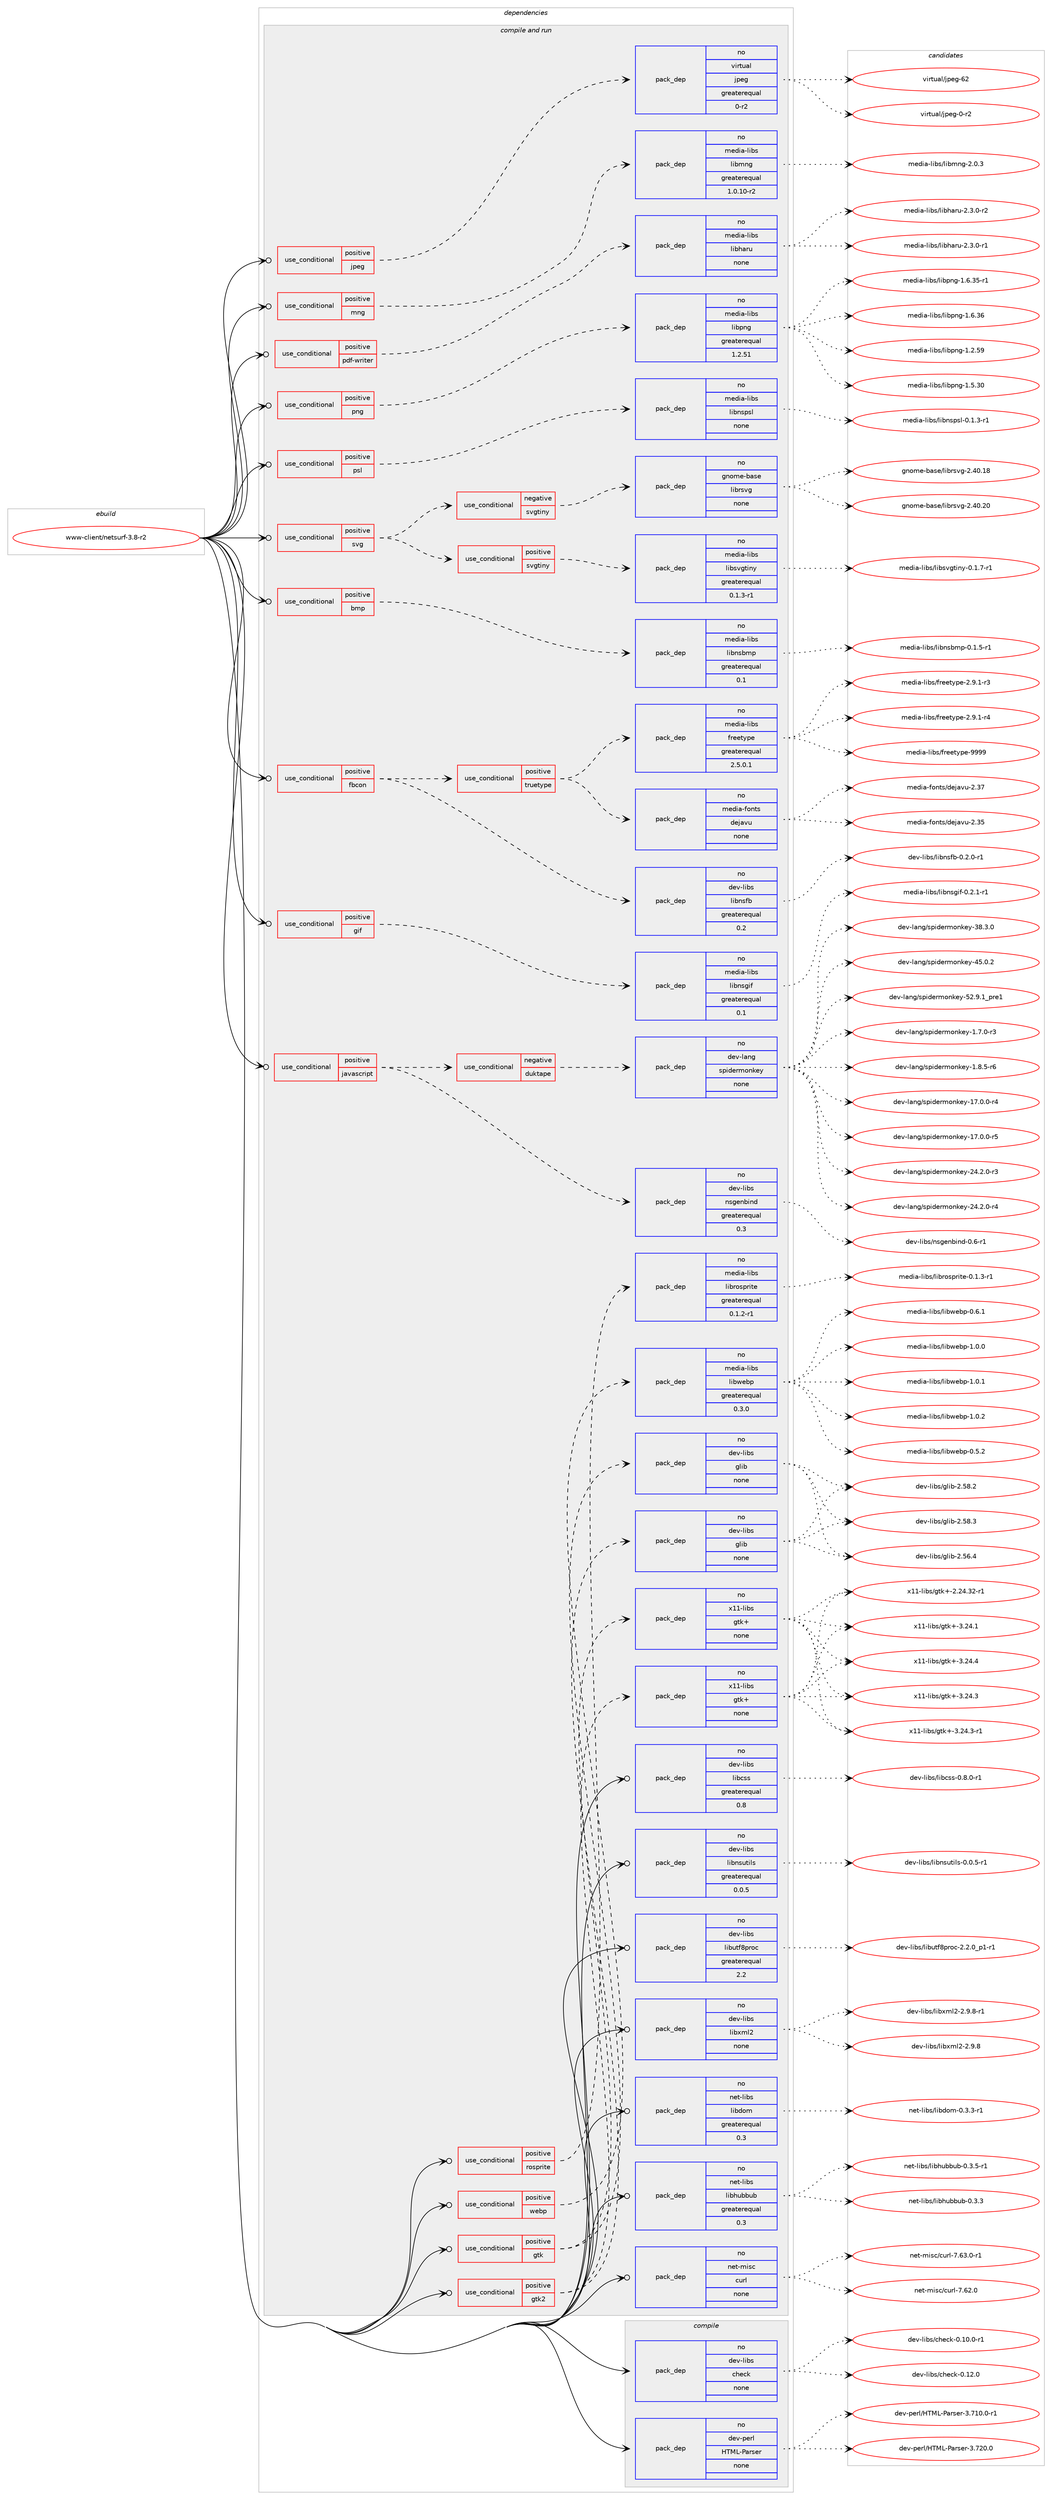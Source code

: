 digraph prolog {

# *************
# Graph options
# *************

newrank=true;
concentrate=true;
compound=true;
graph [rankdir=LR,fontname=Helvetica,fontsize=10,ranksep=1.5];#, ranksep=2.5, nodesep=0.2];
edge  [arrowhead=vee];
node  [fontname=Helvetica,fontsize=10];

# **********
# The ebuild
# **********

subgraph cluster_leftcol {
color=gray;
rank=same;
label=<<i>ebuild</i>>;
id [label="www-client/netsurf-3.8-r2", color=red, width=4, href="../www-client/netsurf-3.8-r2.svg"];
}

# ****************
# The dependencies
# ****************

subgraph cluster_midcol {
color=gray;
label=<<i>dependencies</i>>;
subgraph cluster_compile {
fillcolor="#eeeeee";
style=filled;
label=<<i>compile</i>>;
subgraph pack6233 {
dependency7707 [label=<<TABLE BORDER="0" CELLBORDER="1" CELLSPACING="0" CELLPADDING="4" WIDTH="220"><TR><TD ROWSPAN="6" CELLPADDING="30">pack_dep</TD></TR><TR><TD WIDTH="110">no</TD></TR><TR><TD>dev-libs</TD></TR><TR><TD>check</TD></TR><TR><TD>none</TD></TR><TR><TD></TD></TR></TABLE>>, shape=none, color=blue];
}
id:e -> dependency7707:w [weight=20,style="solid",arrowhead="vee"];
subgraph pack6234 {
dependency7708 [label=<<TABLE BORDER="0" CELLBORDER="1" CELLSPACING="0" CELLPADDING="4" WIDTH="220"><TR><TD ROWSPAN="6" CELLPADDING="30">pack_dep</TD></TR><TR><TD WIDTH="110">no</TD></TR><TR><TD>dev-perl</TD></TR><TR><TD>HTML-Parser</TD></TR><TR><TD>none</TD></TR><TR><TD></TD></TR></TABLE>>, shape=none, color=blue];
}
id:e -> dependency7708:w [weight=20,style="solid",arrowhead="vee"];
}
subgraph cluster_compileandrun {
fillcolor="#eeeeee";
style=filled;
label=<<i>compile and run</i>>;
subgraph cond1286 {
dependency7709 [label=<<TABLE BORDER="0" CELLBORDER="1" CELLSPACING="0" CELLPADDING="4"><TR><TD ROWSPAN="3" CELLPADDING="10">use_conditional</TD></TR><TR><TD>positive</TD></TR><TR><TD>bmp</TD></TR></TABLE>>, shape=none, color=red];
subgraph pack6235 {
dependency7710 [label=<<TABLE BORDER="0" CELLBORDER="1" CELLSPACING="0" CELLPADDING="4" WIDTH="220"><TR><TD ROWSPAN="6" CELLPADDING="30">pack_dep</TD></TR><TR><TD WIDTH="110">no</TD></TR><TR><TD>media-libs</TD></TR><TR><TD>libnsbmp</TD></TR><TR><TD>greaterequal</TD></TR><TR><TD>0.1</TD></TR></TABLE>>, shape=none, color=blue];
}
dependency7709:e -> dependency7710:w [weight=20,style="dashed",arrowhead="vee"];
}
id:e -> dependency7709:w [weight=20,style="solid",arrowhead="odotvee"];
subgraph cond1287 {
dependency7711 [label=<<TABLE BORDER="0" CELLBORDER="1" CELLSPACING="0" CELLPADDING="4"><TR><TD ROWSPAN="3" CELLPADDING="10">use_conditional</TD></TR><TR><TD>positive</TD></TR><TR><TD>fbcon</TD></TR></TABLE>>, shape=none, color=red];
subgraph pack6236 {
dependency7712 [label=<<TABLE BORDER="0" CELLBORDER="1" CELLSPACING="0" CELLPADDING="4" WIDTH="220"><TR><TD ROWSPAN="6" CELLPADDING="30">pack_dep</TD></TR><TR><TD WIDTH="110">no</TD></TR><TR><TD>dev-libs</TD></TR><TR><TD>libnsfb</TD></TR><TR><TD>greaterequal</TD></TR><TR><TD>0.2</TD></TR></TABLE>>, shape=none, color=blue];
}
dependency7711:e -> dependency7712:w [weight=20,style="dashed",arrowhead="vee"];
subgraph cond1288 {
dependency7713 [label=<<TABLE BORDER="0" CELLBORDER="1" CELLSPACING="0" CELLPADDING="4"><TR><TD ROWSPAN="3" CELLPADDING="10">use_conditional</TD></TR><TR><TD>positive</TD></TR><TR><TD>truetype</TD></TR></TABLE>>, shape=none, color=red];
subgraph pack6237 {
dependency7714 [label=<<TABLE BORDER="0" CELLBORDER="1" CELLSPACING="0" CELLPADDING="4" WIDTH="220"><TR><TD ROWSPAN="6" CELLPADDING="30">pack_dep</TD></TR><TR><TD WIDTH="110">no</TD></TR><TR><TD>media-fonts</TD></TR><TR><TD>dejavu</TD></TR><TR><TD>none</TD></TR><TR><TD></TD></TR></TABLE>>, shape=none, color=blue];
}
dependency7713:e -> dependency7714:w [weight=20,style="dashed",arrowhead="vee"];
subgraph pack6238 {
dependency7715 [label=<<TABLE BORDER="0" CELLBORDER="1" CELLSPACING="0" CELLPADDING="4" WIDTH="220"><TR><TD ROWSPAN="6" CELLPADDING="30">pack_dep</TD></TR><TR><TD WIDTH="110">no</TD></TR><TR><TD>media-libs</TD></TR><TR><TD>freetype</TD></TR><TR><TD>greaterequal</TD></TR><TR><TD>2.5.0.1</TD></TR></TABLE>>, shape=none, color=blue];
}
dependency7713:e -> dependency7715:w [weight=20,style="dashed",arrowhead="vee"];
}
dependency7711:e -> dependency7713:w [weight=20,style="dashed",arrowhead="vee"];
}
id:e -> dependency7711:w [weight=20,style="solid",arrowhead="odotvee"];
subgraph cond1289 {
dependency7716 [label=<<TABLE BORDER="0" CELLBORDER="1" CELLSPACING="0" CELLPADDING="4"><TR><TD ROWSPAN="3" CELLPADDING="10">use_conditional</TD></TR><TR><TD>positive</TD></TR><TR><TD>gif</TD></TR></TABLE>>, shape=none, color=red];
subgraph pack6239 {
dependency7717 [label=<<TABLE BORDER="0" CELLBORDER="1" CELLSPACING="0" CELLPADDING="4" WIDTH="220"><TR><TD ROWSPAN="6" CELLPADDING="30">pack_dep</TD></TR><TR><TD WIDTH="110">no</TD></TR><TR><TD>media-libs</TD></TR><TR><TD>libnsgif</TD></TR><TR><TD>greaterequal</TD></TR><TR><TD>0.1</TD></TR></TABLE>>, shape=none, color=blue];
}
dependency7716:e -> dependency7717:w [weight=20,style="dashed",arrowhead="vee"];
}
id:e -> dependency7716:w [weight=20,style="solid",arrowhead="odotvee"];
subgraph cond1290 {
dependency7718 [label=<<TABLE BORDER="0" CELLBORDER="1" CELLSPACING="0" CELLPADDING="4"><TR><TD ROWSPAN="3" CELLPADDING="10">use_conditional</TD></TR><TR><TD>positive</TD></TR><TR><TD>gtk</TD></TR></TABLE>>, shape=none, color=red];
subgraph pack6240 {
dependency7719 [label=<<TABLE BORDER="0" CELLBORDER="1" CELLSPACING="0" CELLPADDING="4" WIDTH="220"><TR><TD ROWSPAN="6" CELLPADDING="30">pack_dep</TD></TR><TR><TD WIDTH="110">no</TD></TR><TR><TD>dev-libs</TD></TR><TR><TD>glib</TD></TR><TR><TD>none</TD></TR><TR><TD></TD></TR></TABLE>>, shape=none, color=blue];
}
dependency7718:e -> dependency7719:w [weight=20,style="dashed",arrowhead="vee"];
subgraph pack6241 {
dependency7720 [label=<<TABLE BORDER="0" CELLBORDER="1" CELLSPACING="0" CELLPADDING="4" WIDTH="220"><TR><TD ROWSPAN="6" CELLPADDING="30">pack_dep</TD></TR><TR><TD WIDTH="110">no</TD></TR><TR><TD>x11-libs</TD></TR><TR><TD>gtk+</TD></TR><TR><TD>none</TD></TR><TR><TD></TD></TR></TABLE>>, shape=none, color=blue];
}
dependency7718:e -> dependency7720:w [weight=20,style="dashed",arrowhead="vee"];
}
id:e -> dependency7718:w [weight=20,style="solid",arrowhead="odotvee"];
subgraph cond1291 {
dependency7721 [label=<<TABLE BORDER="0" CELLBORDER="1" CELLSPACING="0" CELLPADDING="4"><TR><TD ROWSPAN="3" CELLPADDING="10">use_conditional</TD></TR><TR><TD>positive</TD></TR><TR><TD>gtk2</TD></TR></TABLE>>, shape=none, color=red];
subgraph pack6242 {
dependency7722 [label=<<TABLE BORDER="0" CELLBORDER="1" CELLSPACING="0" CELLPADDING="4" WIDTH="220"><TR><TD ROWSPAN="6" CELLPADDING="30">pack_dep</TD></TR><TR><TD WIDTH="110">no</TD></TR><TR><TD>dev-libs</TD></TR><TR><TD>glib</TD></TR><TR><TD>none</TD></TR><TR><TD></TD></TR></TABLE>>, shape=none, color=blue];
}
dependency7721:e -> dependency7722:w [weight=20,style="dashed",arrowhead="vee"];
subgraph pack6243 {
dependency7723 [label=<<TABLE BORDER="0" CELLBORDER="1" CELLSPACING="0" CELLPADDING="4" WIDTH="220"><TR><TD ROWSPAN="6" CELLPADDING="30">pack_dep</TD></TR><TR><TD WIDTH="110">no</TD></TR><TR><TD>x11-libs</TD></TR><TR><TD>gtk+</TD></TR><TR><TD>none</TD></TR><TR><TD></TD></TR></TABLE>>, shape=none, color=blue];
}
dependency7721:e -> dependency7723:w [weight=20,style="dashed",arrowhead="vee"];
}
id:e -> dependency7721:w [weight=20,style="solid",arrowhead="odotvee"];
subgraph cond1292 {
dependency7724 [label=<<TABLE BORDER="0" CELLBORDER="1" CELLSPACING="0" CELLPADDING="4"><TR><TD ROWSPAN="3" CELLPADDING="10">use_conditional</TD></TR><TR><TD>positive</TD></TR><TR><TD>javascript</TD></TR></TABLE>>, shape=none, color=red];
subgraph pack6244 {
dependency7725 [label=<<TABLE BORDER="0" CELLBORDER="1" CELLSPACING="0" CELLPADDING="4" WIDTH="220"><TR><TD ROWSPAN="6" CELLPADDING="30">pack_dep</TD></TR><TR><TD WIDTH="110">no</TD></TR><TR><TD>dev-libs</TD></TR><TR><TD>nsgenbind</TD></TR><TR><TD>greaterequal</TD></TR><TR><TD>0.3</TD></TR></TABLE>>, shape=none, color=blue];
}
dependency7724:e -> dependency7725:w [weight=20,style="dashed",arrowhead="vee"];
subgraph cond1293 {
dependency7726 [label=<<TABLE BORDER="0" CELLBORDER="1" CELLSPACING="0" CELLPADDING="4"><TR><TD ROWSPAN="3" CELLPADDING="10">use_conditional</TD></TR><TR><TD>negative</TD></TR><TR><TD>duktape</TD></TR></TABLE>>, shape=none, color=red];
subgraph pack6245 {
dependency7727 [label=<<TABLE BORDER="0" CELLBORDER="1" CELLSPACING="0" CELLPADDING="4" WIDTH="220"><TR><TD ROWSPAN="6" CELLPADDING="30">pack_dep</TD></TR><TR><TD WIDTH="110">no</TD></TR><TR><TD>dev-lang</TD></TR><TR><TD>spidermonkey</TD></TR><TR><TD>none</TD></TR><TR><TD></TD></TR></TABLE>>, shape=none, color=blue];
}
dependency7726:e -> dependency7727:w [weight=20,style="dashed",arrowhead="vee"];
}
dependency7724:e -> dependency7726:w [weight=20,style="dashed",arrowhead="vee"];
}
id:e -> dependency7724:w [weight=20,style="solid",arrowhead="odotvee"];
subgraph cond1294 {
dependency7728 [label=<<TABLE BORDER="0" CELLBORDER="1" CELLSPACING="0" CELLPADDING="4"><TR><TD ROWSPAN="3" CELLPADDING="10">use_conditional</TD></TR><TR><TD>positive</TD></TR><TR><TD>jpeg</TD></TR></TABLE>>, shape=none, color=red];
subgraph pack6246 {
dependency7729 [label=<<TABLE BORDER="0" CELLBORDER="1" CELLSPACING="0" CELLPADDING="4" WIDTH="220"><TR><TD ROWSPAN="6" CELLPADDING="30">pack_dep</TD></TR><TR><TD WIDTH="110">no</TD></TR><TR><TD>virtual</TD></TR><TR><TD>jpeg</TD></TR><TR><TD>greaterequal</TD></TR><TR><TD>0-r2</TD></TR></TABLE>>, shape=none, color=blue];
}
dependency7728:e -> dependency7729:w [weight=20,style="dashed",arrowhead="vee"];
}
id:e -> dependency7728:w [weight=20,style="solid",arrowhead="odotvee"];
subgraph cond1295 {
dependency7730 [label=<<TABLE BORDER="0" CELLBORDER="1" CELLSPACING="0" CELLPADDING="4"><TR><TD ROWSPAN="3" CELLPADDING="10">use_conditional</TD></TR><TR><TD>positive</TD></TR><TR><TD>mng</TD></TR></TABLE>>, shape=none, color=red];
subgraph pack6247 {
dependency7731 [label=<<TABLE BORDER="0" CELLBORDER="1" CELLSPACING="0" CELLPADDING="4" WIDTH="220"><TR><TD ROWSPAN="6" CELLPADDING="30">pack_dep</TD></TR><TR><TD WIDTH="110">no</TD></TR><TR><TD>media-libs</TD></TR><TR><TD>libmng</TD></TR><TR><TD>greaterequal</TD></TR><TR><TD>1.0.10-r2</TD></TR></TABLE>>, shape=none, color=blue];
}
dependency7730:e -> dependency7731:w [weight=20,style="dashed",arrowhead="vee"];
}
id:e -> dependency7730:w [weight=20,style="solid",arrowhead="odotvee"];
subgraph cond1296 {
dependency7732 [label=<<TABLE BORDER="0" CELLBORDER="1" CELLSPACING="0" CELLPADDING="4"><TR><TD ROWSPAN="3" CELLPADDING="10">use_conditional</TD></TR><TR><TD>positive</TD></TR><TR><TD>pdf-writer</TD></TR></TABLE>>, shape=none, color=red];
subgraph pack6248 {
dependency7733 [label=<<TABLE BORDER="0" CELLBORDER="1" CELLSPACING="0" CELLPADDING="4" WIDTH="220"><TR><TD ROWSPAN="6" CELLPADDING="30">pack_dep</TD></TR><TR><TD WIDTH="110">no</TD></TR><TR><TD>media-libs</TD></TR><TR><TD>libharu</TD></TR><TR><TD>none</TD></TR><TR><TD></TD></TR></TABLE>>, shape=none, color=blue];
}
dependency7732:e -> dependency7733:w [weight=20,style="dashed",arrowhead="vee"];
}
id:e -> dependency7732:w [weight=20,style="solid",arrowhead="odotvee"];
subgraph cond1297 {
dependency7734 [label=<<TABLE BORDER="0" CELLBORDER="1" CELLSPACING="0" CELLPADDING="4"><TR><TD ROWSPAN="3" CELLPADDING="10">use_conditional</TD></TR><TR><TD>positive</TD></TR><TR><TD>png</TD></TR></TABLE>>, shape=none, color=red];
subgraph pack6249 {
dependency7735 [label=<<TABLE BORDER="0" CELLBORDER="1" CELLSPACING="0" CELLPADDING="4" WIDTH="220"><TR><TD ROWSPAN="6" CELLPADDING="30">pack_dep</TD></TR><TR><TD WIDTH="110">no</TD></TR><TR><TD>media-libs</TD></TR><TR><TD>libpng</TD></TR><TR><TD>greaterequal</TD></TR><TR><TD>1.2.51</TD></TR></TABLE>>, shape=none, color=blue];
}
dependency7734:e -> dependency7735:w [weight=20,style="dashed",arrowhead="vee"];
}
id:e -> dependency7734:w [weight=20,style="solid",arrowhead="odotvee"];
subgraph cond1298 {
dependency7736 [label=<<TABLE BORDER="0" CELLBORDER="1" CELLSPACING="0" CELLPADDING="4"><TR><TD ROWSPAN="3" CELLPADDING="10">use_conditional</TD></TR><TR><TD>positive</TD></TR><TR><TD>psl</TD></TR></TABLE>>, shape=none, color=red];
subgraph pack6250 {
dependency7737 [label=<<TABLE BORDER="0" CELLBORDER="1" CELLSPACING="0" CELLPADDING="4" WIDTH="220"><TR><TD ROWSPAN="6" CELLPADDING="30">pack_dep</TD></TR><TR><TD WIDTH="110">no</TD></TR><TR><TD>media-libs</TD></TR><TR><TD>libnspsl</TD></TR><TR><TD>none</TD></TR><TR><TD></TD></TR></TABLE>>, shape=none, color=blue];
}
dependency7736:e -> dependency7737:w [weight=20,style="dashed",arrowhead="vee"];
}
id:e -> dependency7736:w [weight=20,style="solid",arrowhead="odotvee"];
subgraph cond1299 {
dependency7738 [label=<<TABLE BORDER="0" CELLBORDER="1" CELLSPACING="0" CELLPADDING="4"><TR><TD ROWSPAN="3" CELLPADDING="10">use_conditional</TD></TR><TR><TD>positive</TD></TR><TR><TD>rosprite</TD></TR></TABLE>>, shape=none, color=red];
subgraph pack6251 {
dependency7739 [label=<<TABLE BORDER="0" CELLBORDER="1" CELLSPACING="0" CELLPADDING="4" WIDTH="220"><TR><TD ROWSPAN="6" CELLPADDING="30">pack_dep</TD></TR><TR><TD WIDTH="110">no</TD></TR><TR><TD>media-libs</TD></TR><TR><TD>librosprite</TD></TR><TR><TD>greaterequal</TD></TR><TR><TD>0.1.2-r1</TD></TR></TABLE>>, shape=none, color=blue];
}
dependency7738:e -> dependency7739:w [weight=20,style="dashed",arrowhead="vee"];
}
id:e -> dependency7738:w [weight=20,style="solid",arrowhead="odotvee"];
subgraph cond1300 {
dependency7740 [label=<<TABLE BORDER="0" CELLBORDER="1" CELLSPACING="0" CELLPADDING="4"><TR><TD ROWSPAN="3" CELLPADDING="10">use_conditional</TD></TR><TR><TD>positive</TD></TR><TR><TD>svg</TD></TR></TABLE>>, shape=none, color=red];
subgraph cond1301 {
dependency7741 [label=<<TABLE BORDER="0" CELLBORDER="1" CELLSPACING="0" CELLPADDING="4"><TR><TD ROWSPAN="3" CELLPADDING="10">use_conditional</TD></TR><TR><TD>positive</TD></TR><TR><TD>svgtiny</TD></TR></TABLE>>, shape=none, color=red];
subgraph pack6252 {
dependency7742 [label=<<TABLE BORDER="0" CELLBORDER="1" CELLSPACING="0" CELLPADDING="4" WIDTH="220"><TR><TD ROWSPAN="6" CELLPADDING="30">pack_dep</TD></TR><TR><TD WIDTH="110">no</TD></TR><TR><TD>media-libs</TD></TR><TR><TD>libsvgtiny</TD></TR><TR><TD>greaterequal</TD></TR><TR><TD>0.1.3-r1</TD></TR></TABLE>>, shape=none, color=blue];
}
dependency7741:e -> dependency7742:w [weight=20,style="dashed",arrowhead="vee"];
}
dependency7740:e -> dependency7741:w [weight=20,style="dashed",arrowhead="vee"];
subgraph cond1302 {
dependency7743 [label=<<TABLE BORDER="0" CELLBORDER="1" CELLSPACING="0" CELLPADDING="4"><TR><TD ROWSPAN="3" CELLPADDING="10">use_conditional</TD></TR><TR><TD>negative</TD></TR><TR><TD>svgtiny</TD></TR></TABLE>>, shape=none, color=red];
subgraph pack6253 {
dependency7744 [label=<<TABLE BORDER="0" CELLBORDER="1" CELLSPACING="0" CELLPADDING="4" WIDTH="220"><TR><TD ROWSPAN="6" CELLPADDING="30">pack_dep</TD></TR><TR><TD WIDTH="110">no</TD></TR><TR><TD>gnome-base</TD></TR><TR><TD>librsvg</TD></TR><TR><TD>none</TD></TR><TR><TD></TD></TR></TABLE>>, shape=none, color=blue];
}
dependency7743:e -> dependency7744:w [weight=20,style="dashed",arrowhead="vee"];
}
dependency7740:e -> dependency7743:w [weight=20,style="dashed",arrowhead="vee"];
}
id:e -> dependency7740:w [weight=20,style="solid",arrowhead="odotvee"];
subgraph cond1303 {
dependency7745 [label=<<TABLE BORDER="0" CELLBORDER="1" CELLSPACING="0" CELLPADDING="4"><TR><TD ROWSPAN="3" CELLPADDING="10">use_conditional</TD></TR><TR><TD>positive</TD></TR><TR><TD>webp</TD></TR></TABLE>>, shape=none, color=red];
subgraph pack6254 {
dependency7746 [label=<<TABLE BORDER="0" CELLBORDER="1" CELLSPACING="0" CELLPADDING="4" WIDTH="220"><TR><TD ROWSPAN="6" CELLPADDING="30">pack_dep</TD></TR><TR><TD WIDTH="110">no</TD></TR><TR><TD>media-libs</TD></TR><TR><TD>libwebp</TD></TR><TR><TD>greaterequal</TD></TR><TR><TD>0.3.0</TD></TR></TABLE>>, shape=none, color=blue];
}
dependency7745:e -> dependency7746:w [weight=20,style="dashed",arrowhead="vee"];
}
id:e -> dependency7745:w [weight=20,style="solid",arrowhead="odotvee"];
subgraph pack6255 {
dependency7747 [label=<<TABLE BORDER="0" CELLBORDER="1" CELLSPACING="0" CELLPADDING="4" WIDTH="220"><TR><TD ROWSPAN="6" CELLPADDING="30">pack_dep</TD></TR><TR><TD WIDTH="110">no</TD></TR><TR><TD>dev-libs</TD></TR><TR><TD>libcss</TD></TR><TR><TD>greaterequal</TD></TR><TR><TD>0.8</TD></TR></TABLE>>, shape=none, color=blue];
}
id:e -> dependency7747:w [weight=20,style="solid",arrowhead="odotvee"];
subgraph pack6256 {
dependency7748 [label=<<TABLE BORDER="0" CELLBORDER="1" CELLSPACING="0" CELLPADDING="4" WIDTH="220"><TR><TD ROWSPAN="6" CELLPADDING="30">pack_dep</TD></TR><TR><TD WIDTH="110">no</TD></TR><TR><TD>dev-libs</TD></TR><TR><TD>libnsutils</TD></TR><TR><TD>greaterequal</TD></TR><TR><TD>0.0.5</TD></TR></TABLE>>, shape=none, color=blue];
}
id:e -> dependency7748:w [weight=20,style="solid",arrowhead="odotvee"];
subgraph pack6257 {
dependency7749 [label=<<TABLE BORDER="0" CELLBORDER="1" CELLSPACING="0" CELLPADDING="4" WIDTH="220"><TR><TD ROWSPAN="6" CELLPADDING="30">pack_dep</TD></TR><TR><TD WIDTH="110">no</TD></TR><TR><TD>dev-libs</TD></TR><TR><TD>libutf8proc</TD></TR><TR><TD>greaterequal</TD></TR><TR><TD>2.2</TD></TR></TABLE>>, shape=none, color=blue];
}
id:e -> dependency7749:w [weight=20,style="solid",arrowhead="odotvee"];
subgraph pack6258 {
dependency7750 [label=<<TABLE BORDER="0" CELLBORDER="1" CELLSPACING="0" CELLPADDING="4" WIDTH="220"><TR><TD ROWSPAN="6" CELLPADDING="30">pack_dep</TD></TR><TR><TD WIDTH="110">no</TD></TR><TR><TD>dev-libs</TD></TR><TR><TD>libxml2</TD></TR><TR><TD>none</TD></TR><TR><TD></TD></TR></TABLE>>, shape=none, color=blue];
}
id:e -> dependency7750:w [weight=20,style="solid",arrowhead="odotvee"];
subgraph pack6259 {
dependency7751 [label=<<TABLE BORDER="0" CELLBORDER="1" CELLSPACING="0" CELLPADDING="4" WIDTH="220"><TR><TD ROWSPAN="6" CELLPADDING="30">pack_dep</TD></TR><TR><TD WIDTH="110">no</TD></TR><TR><TD>net-libs</TD></TR><TR><TD>libdom</TD></TR><TR><TD>greaterequal</TD></TR><TR><TD>0.3</TD></TR></TABLE>>, shape=none, color=blue];
}
id:e -> dependency7751:w [weight=20,style="solid",arrowhead="odotvee"];
subgraph pack6260 {
dependency7752 [label=<<TABLE BORDER="0" CELLBORDER="1" CELLSPACING="0" CELLPADDING="4" WIDTH="220"><TR><TD ROWSPAN="6" CELLPADDING="30">pack_dep</TD></TR><TR><TD WIDTH="110">no</TD></TR><TR><TD>net-libs</TD></TR><TR><TD>libhubbub</TD></TR><TR><TD>greaterequal</TD></TR><TR><TD>0.3</TD></TR></TABLE>>, shape=none, color=blue];
}
id:e -> dependency7752:w [weight=20,style="solid",arrowhead="odotvee"];
subgraph pack6261 {
dependency7753 [label=<<TABLE BORDER="0" CELLBORDER="1" CELLSPACING="0" CELLPADDING="4" WIDTH="220"><TR><TD ROWSPAN="6" CELLPADDING="30">pack_dep</TD></TR><TR><TD WIDTH="110">no</TD></TR><TR><TD>net-misc</TD></TR><TR><TD>curl</TD></TR><TR><TD>none</TD></TR><TR><TD></TD></TR></TABLE>>, shape=none, color=blue];
}
id:e -> dependency7753:w [weight=20,style="solid",arrowhead="odotvee"];
}
subgraph cluster_run {
fillcolor="#eeeeee";
style=filled;
label=<<i>run</i>>;
}
}

# **************
# The candidates
# **************

subgraph cluster_choices {
rank=same;
color=gray;
label=<<i>candidates</i>>;

subgraph choice6233 {
color=black;
nodesep=1;
choice1001011184510810598115479910410199107454846494846484511449 [label="dev-libs/check-0.10.0-r1", color=red, width=4,href="../dev-libs/check-0.10.0-r1.svg"];
choice100101118451081059811547991041019910745484649504648 [label="dev-libs/check-0.12.0", color=red, width=4,href="../dev-libs/check-0.12.0.svg"];
dependency7707:e -> choice1001011184510810598115479910410199107454846494846484511449:w [style=dotted,weight="100"];
dependency7707:e -> choice100101118451081059811547991041019910745484649504648:w [style=dotted,weight="100"];
}
subgraph choice6234 {
color=black;
nodesep=1;
choice10010111845112101114108477284777645809711411510111445514655494846484511449 [label="dev-perl/HTML-Parser-3.710.0-r1", color=red, width=4,href="../dev-perl/HTML-Parser-3.710.0-r1.svg"];
choice1001011184511210111410847728477764580971141151011144551465550484648 [label="dev-perl/HTML-Parser-3.720.0", color=red, width=4,href="../dev-perl/HTML-Parser-3.720.0.svg"];
dependency7708:e -> choice10010111845112101114108477284777645809711411510111445514655494846484511449:w [style=dotted,weight="100"];
dependency7708:e -> choice1001011184511210111410847728477764580971141151011144551465550484648:w [style=dotted,weight="100"];
}
subgraph choice6235 {
color=black;
nodesep=1;
choice1091011001059745108105981154710810598110115981091124548464946534511449 [label="media-libs/libnsbmp-0.1.5-r1", color=red, width=4,href="../media-libs/libnsbmp-0.1.5-r1.svg"];
dependency7710:e -> choice1091011001059745108105981154710810598110115981091124548464946534511449:w [style=dotted,weight="100"];
}
subgraph choice6236 {
color=black;
nodesep=1;
choice10010111845108105981154710810598110115102984548465046484511449 [label="dev-libs/libnsfb-0.2.0-r1", color=red, width=4,href="../dev-libs/libnsfb-0.2.0-r1.svg"];
dependency7712:e -> choice10010111845108105981154710810598110115102984548465046484511449:w [style=dotted,weight="100"];
}
subgraph choice6237 {
color=black;
nodesep=1;
choice109101100105974510211111011611547100101106971181174550465153 [label="media-fonts/dejavu-2.35", color=red, width=4,href="../media-fonts/dejavu-2.35.svg"];
choice109101100105974510211111011611547100101106971181174550465155 [label="media-fonts/dejavu-2.37", color=red, width=4,href="../media-fonts/dejavu-2.37.svg"];
dependency7714:e -> choice109101100105974510211111011611547100101106971181174550465153:w [style=dotted,weight="100"];
dependency7714:e -> choice109101100105974510211111011611547100101106971181174550465155:w [style=dotted,weight="100"];
}
subgraph choice6238 {
color=black;
nodesep=1;
choice109101100105974510810598115471021141011011161211121014550465746494511451 [label="media-libs/freetype-2.9.1-r3", color=red, width=4,href="../media-libs/freetype-2.9.1-r3.svg"];
choice109101100105974510810598115471021141011011161211121014550465746494511452 [label="media-libs/freetype-2.9.1-r4", color=red, width=4,href="../media-libs/freetype-2.9.1-r4.svg"];
choice109101100105974510810598115471021141011011161211121014557575757 [label="media-libs/freetype-9999", color=red, width=4,href="../media-libs/freetype-9999.svg"];
dependency7715:e -> choice109101100105974510810598115471021141011011161211121014550465746494511451:w [style=dotted,weight="100"];
dependency7715:e -> choice109101100105974510810598115471021141011011161211121014550465746494511452:w [style=dotted,weight="100"];
dependency7715:e -> choice109101100105974510810598115471021141011011161211121014557575757:w [style=dotted,weight="100"];
}
subgraph choice6239 {
color=black;
nodesep=1;
choice10910110010597451081059811547108105981101151031051024548465046494511449 [label="media-libs/libnsgif-0.2.1-r1", color=red, width=4,href="../media-libs/libnsgif-0.2.1-r1.svg"];
dependency7717:e -> choice10910110010597451081059811547108105981101151031051024548465046494511449:w [style=dotted,weight="100"];
}
subgraph choice6240 {
color=black;
nodesep=1;
choice1001011184510810598115471031081059845504653544652 [label="dev-libs/glib-2.56.4", color=red, width=4,href="../dev-libs/glib-2.56.4.svg"];
choice1001011184510810598115471031081059845504653564650 [label="dev-libs/glib-2.58.2", color=red, width=4,href="../dev-libs/glib-2.58.2.svg"];
choice1001011184510810598115471031081059845504653564651 [label="dev-libs/glib-2.58.3", color=red, width=4,href="../dev-libs/glib-2.58.3.svg"];
dependency7719:e -> choice1001011184510810598115471031081059845504653544652:w [style=dotted,weight="100"];
dependency7719:e -> choice1001011184510810598115471031081059845504653564650:w [style=dotted,weight="100"];
dependency7719:e -> choice1001011184510810598115471031081059845504653564651:w [style=dotted,weight="100"];
}
subgraph choice6241 {
color=black;
nodesep=1;
choice12049494510810598115471031161074345514650524651 [label="x11-libs/gtk+-3.24.3", color=red, width=4,href="../x11-libs/gtk+-3.24.3.svg"];
choice120494945108105981154710311610743455146505246514511449 [label="x11-libs/gtk+-3.24.3-r1", color=red, width=4,href="../x11-libs/gtk+-3.24.3-r1.svg"];
choice12049494510810598115471031161074345504650524651504511449 [label="x11-libs/gtk+-2.24.32-r1", color=red, width=4,href="../x11-libs/gtk+-2.24.32-r1.svg"];
choice12049494510810598115471031161074345514650524649 [label="x11-libs/gtk+-3.24.1", color=red, width=4,href="../x11-libs/gtk+-3.24.1.svg"];
choice12049494510810598115471031161074345514650524652 [label="x11-libs/gtk+-3.24.4", color=red, width=4,href="../x11-libs/gtk+-3.24.4.svg"];
dependency7720:e -> choice12049494510810598115471031161074345514650524651:w [style=dotted,weight="100"];
dependency7720:e -> choice120494945108105981154710311610743455146505246514511449:w [style=dotted,weight="100"];
dependency7720:e -> choice12049494510810598115471031161074345504650524651504511449:w [style=dotted,weight="100"];
dependency7720:e -> choice12049494510810598115471031161074345514650524649:w [style=dotted,weight="100"];
dependency7720:e -> choice12049494510810598115471031161074345514650524652:w [style=dotted,weight="100"];
}
subgraph choice6242 {
color=black;
nodesep=1;
choice1001011184510810598115471031081059845504653544652 [label="dev-libs/glib-2.56.4", color=red, width=4,href="../dev-libs/glib-2.56.4.svg"];
choice1001011184510810598115471031081059845504653564650 [label="dev-libs/glib-2.58.2", color=red, width=4,href="../dev-libs/glib-2.58.2.svg"];
choice1001011184510810598115471031081059845504653564651 [label="dev-libs/glib-2.58.3", color=red, width=4,href="../dev-libs/glib-2.58.3.svg"];
dependency7722:e -> choice1001011184510810598115471031081059845504653544652:w [style=dotted,weight="100"];
dependency7722:e -> choice1001011184510810598115471031081059845504653564650:w [style=dotted,weight="100"];
dependency7722:e -> choice1001011184510810598115471031081059845504653564651:w [style=dotted,weight="100"];
}
subgraph choice6243 {
color=black;
nodesep=1;
choice12049494510810598115471031161074345514650524651 [label="x11-libs/gtk+-3.24.3", color=red, width=4,href="../x11-libs/gtk+-3.24.3.svg"];
choice120494945108105981154710311610743455146505246514511449 [label="x11-libs/gtk+-3.24.3-r1", color=red, width=4,href="../x11-libs/gtk+-3.24.3-r1.svg"];
choice12049494510810598115471031161074345504650524651504511449 [label="x11-libs/gtk+-2.24.32-r1", color=red, width=4,href="../x11-libs/gtk+-2.24.32-r1.svg"];
choice12049494510810598115471031161074345514650524649 [label="x11-libs/gtk+-3.24.1", color=red, width=4,href="../x11-libs/gtk+-3.24.1.svg"];
choice12049494510810598115471031161074345514650524652 [label="x11-libs/gtk+-3.24.4", color=red, width=4,href="../x11-libs/gtk+-3.24.4.svg"];
dependency7723:e -> choice12049494510810598115471031161074345514650524651:w [style=dotted,weight="100"];
dependency7723:e -> choice120494945108105981154710311610743455146505246514511449:w [style=dotted,weight="100"];
dependency7723:e -> choice12049494510810598115471031161074345504650524651504511449:w [style=dotted,weight="100"];
dependency7723:e -> choice12049494510810598115471031161074345514650524649:w [style=dotted,weight="100"];
dependency7723:e -> choice12049494510810598115471031161074345514650524652:w [style=dotted,weight="100"];
}
subgraph choice6244 {
color=black;
nodesep=1;
choice10010111845108105981154711011510310111098105110100454846544511449 [label="dev-libs/nsgenbind-0.6-r1", color=red, width=4,href="../dev-libs/nsgenbind-0.6-r1.svg"];
dependency7725:e -> choice10010111845108105981154711011510310111098105110100454846544511449:w [style=dotted,weight="100"];
}
subgraph choice6245 {
color=black;
nodesep=1;
choice1001011184510897110103471151121051001011141091111101071011214549465546484511451 [label="dev-lang/spidermonkey-1.7.0-r3", color=red, width=4,href="../dev-lang/spidermonkey-1.7.0-r3.svg"];
choice1001011184510897110103471151121051001011141091111101071011214549465646534511454 [label="dev-lang/spidermonkey-1.8.5-r6", color=red, width=4,href="../dev-lang/spidermonkey-1.8.5-r6.svg"];
choice100101118451089711010347115112105100101114109111110107101121454955464846484511452 [label="dev-lang/spidermonkey-17.0.0-r4", color=red, width=4,href="../dev-lang/spidermonkey-17.0.0-r4.svg"];
choice100101118451089711010347115112105100101114109111110107101121454955464846484511453 [label="dev-lang/spidermonkey-17.0.0-r5", color=red, width=4,href="../dev-lang/spidermonkey-17.0.0-r5.svg"];
choice100101118451089711010347115112105100101114109111110107101121455052465046484511451 [label="dev-lang/spidermonkey-24.2.0-r3", color=red, width=4,href="../dev-lang/spidermonkey-24.2.0-r3.svg"];
choice100101118451089711010347115112105100101114109111110107101121455052465046484511452 [label="dev-lang/spidermonkey-24.2.0-r4", color=red, width=4,href="../dev-lang/spidermonkey-24.2.0-r4.svg"];
choice10010111845108971101034711511210510010111410911111010710112145515646514648 [label="dev-lang/spidermonkey-38.3.0", color=red, width=4,href="../dev-lang/spidermonkey-38.3.0.svg"];
choice10010111845108971101034711511210510010111410911111010710112145525346484650 [label="dev-lang/spidermonkey-45.0.2", color=red, width=4,href="../dev-lang/spidermonkey-45.0.2.svg"];
choice100101118451089711010347115112105100101114109111110107101121455350465746499511211410149 [label="dev-lang/spidermonkey-52.9.1_pre1", color=red, width=4,href="../dev-lang/spidermonkey-52.9.1_pre1.svg"];
dependency7727:e -> choice1001011184510897110103471151121051001011141091111101071011214549465546484511451:w [style=dotted,weight="100"];
dependency7727:e -> choice1001011184510897110103471151121051001011141091111101071011214549465646534511454:w [style=dotted,weight="100"];
dependency7727:e -> choice100101118451089711010347115112105100101114109111110107101121454955464846484511452:w [style=dotted,weight="100"];
dependency7727:e -> choice100101118451089711010347115112105100101114109111110107101121454955464846484511453:w [style=dotted,weight="100"];
dependency7727:e -> choice100101118451089711010347115112105100101114109111110107101121455052465046484511451:w [style=dotted,weight="100"];
dependency7727:e -> choice100101118451089711010347115112105100101114109111110107101121455052465046484511452:w [style=dotted,weight="100"];
dependency7727:e -> choice10010111845108971101034711511210510010111410911111010710112145515646514648:w [style=dotted,weight="100"];
dependency7727:e -> choice10010111845108971101034711511210510010111410911111010710112145525346484650:w [style=dotted,weight="100"];
dependency7727:e -> choice100101118451089711010347115112105100101114109111110107101121455350465746499511211410149:w [style=dotted,weight="100"];
}
subgraph choice6246 {
color=black;
nodesep=1;
choice118105114116117971084710611210110345484511450 [label="virtual/jpeg-0-r2", color=red, width=4,href="../virtual/jpeg-0-r2.svg"];
choice1181051141161179710847106112101103455450 [label="virtual/jpeg-62", color=red, width=4,href="../virtual/jpeg-62.svg"];
dependency7729:e -> choice118105114116117971084710611210110345484511450:w [style=dotted,weight="100"];
dependency7729:e -> choice1181051141161179710847106112101103455450:w [style=dotted,weight="100"];
}
subgraph choice6247 {
color=black;
nodesep=1;
choice1091011001059745108105981154710810598109110103455046484651 [label="media-libs/libmng-2.0.3", color=red, width=4,href="../media-libs/libmng-2.0.3.svg"];
dependency7731:e -> choice1091011001059745108105981154710810598109110103455046484651:w [style=dotted,weight="100"];
}
subgraph choice6248 {
color=black;
nodesep=1;
choice1091011001059745108105981154710810598104971141174550465146484511449 [label="media-libs/libharu-2.3.0-r1", color=red, width=4,href="../media-libs/libharu-2.3.0-r1.svg"];
choice1091011001059745108105981154710810598104971141174550465146484511450 [label="media-libs/libharu-2.3.0-r2", color=red, width=4,href="../media-libs/libharu-2.3.0-r2.svg"];
dependency7733:e -> choice1091011001059745108105981154710810598104971141174550465146484511449:w [style=dotted,weight="100"];
dependency7733:e -> choice1091011001059745108105981154710810598104971141174550465146484511450:w [style=dotted,weight="100"];
}
subgraph choice6249 {
color=black;
nodesep=1;
choice109101100105974510810598115471081059811211010345494650465357 [label="media-libs/libpng-1.2.59", color=red, width=4,href="../media-libs/libpng-1.2.59.svg"];
choice109101100105974510810598115471081059811211010345494653465148 [label="media-libs/libpng-1.5.30", color=red, width=4,href="../media-libs/libpng-1.5.30.svg"];
choice1091011001059745108105981154710810598112110103454946544651534511449 [label="media-libs/libpng-1.6.35-r1", color=red, width=4,href="../media-libs/libpng-1.6.35-r1.svg"];
choice109101100105974510810598115471081059811211010345494654465154 [label="media-libs/libpng-1.6.36", color=red, width=4,href="../media-libs/libpng-1.6.36.svg"];
dependency7735:e -> choice109101100105974510810598115471081059811211010345494650465357:w [style=dotted,weight="100"];
dependency7735:e -> choice109101100105974510810598115471081059811211010345494653465148:w [style=dotted,weight="100"];
dependency7735:e -> choice1091011001059745108105981154710810598112110103454946544651534511449:w [style=dotted,weight="100"];
dependency7735:e -> choice109101100105974510810598115471081059811211010345494654465154:w [style=dotted,weight="100"];
}
subgraph choice6250 {
color=black;
nodesep=1;
choice10910110010597451081059811547108105981101151121151084548464946514511449 [label="media-libs/libnspsl-0.1.3-r1", color=red, width=4,href="../media-libs/libnspsl-0.1.3-r1.svg"];
dependency7737:e -> choice10910110010597451081059811547108105981101151121151084548464946514511449:w [style=dotted,weight="100"];
}
subgraph choice6251 {
color=black;
nodesep=1;
choice10910110010597451081059811547108105981141111151121141051161014548464946514511449 [label="media-libs/librosprite-0.1.3-r1", color=red, width=4,href="../media-libs/librosprite-0.1.3-r1.svg"];
dependency7739:e -> choice10910110010597451081059811547108105981141111151121141051161014548464946514511449:w [style=dotted,weight="100"];
}
subgraph choice6252 {
color=black;
nodesep=1;
choice10910110010597451081059811547108105981151181031161051101214548464946554511449 [label="media-libs/libsvgtiny-0.1.7-r1", color=red, width=4,href="../media-libs/libsvgtiny-0.1.7-r1.svg"];
dependency7742:e -> choice10910110010597451081059811547108105981151181031161051101214548464946554511449:w [style=dotted,weight="100"];
}
subgraph choice6253 {
color=black;
nodesep=1;
choice10311011110910145989711510147108105981141151181034550465248464956 [label="gnome-base/librsvg-2.40.18", color=red, width=4,href="../gnome-base/librsvg-2.40.18.svg"];
choice10311011110910145989711510147108105981141151181034550465248465048 [label="gnome-base/librsvg-2.40.20", color=red, width=4,href="../gnome-base/librsvg-2.40.20.svg"];
dependency7744:e -> choice10311011110910145989711510147108105981141151181034550465248464956:w [style=dotted,weight="100"];
dependency7744:e -> choice10311011110910145989711510147108105981141151181034550465248465048:w [style=dotted,weight="100"];
}
subgraph choice6254 {
color=black;
nodesep=1;
choice109101100105974510810598115471081059811910198112454846534650 [label="media-libs/libwebp-0.5.2", color=red, width=4,href="../media-libs/libwebp-0.5.2.svg"];
choice109101100105974510810598115471081059811910198112454846544649 [label="media-libs/libwebp-0.6.1", color=red, width=4,href="../media-libs/libwebp-0.6.1.svg"];
choice109101100105974510810598115471081059811910198112454946484648 [label="media-libs/libwebp-1.0.0", color=red, width=4,href="../media-libs/libwebp-1.0.0.svg"];
choice109101100105974510810598115471081059811910198112454946484649 [label="media-libs/libwebp-1.0.1", color=red, width=4,href="../media-libs/libwebp-1.0.1.svg"];
choice109101100105974510810598115471081059811910198112454946484650 [label="media-libs/libwebp-1.0.2", color=red, width=4,href="../media-libs/libwebp-1.0.2.svg"];
dependency7746:e -> choice109101100105974510810598115471081059811910198112454846534650:w [style=dotted,weight="100"];
dependency7746:e -> choice109101100105974510810598115471081059811910198112454846544649:w [style=dotted,weight="100"];
dependency7746:e -> choice109101100105974510810598115471081059811910198112454946484648:w [style=dotted,weight="100"];
dependency7746:e -> choice109101100105974510810598115471081059811910198112454946484649:w [style=dotted,weight="100"];
dependency7746:e -> choice109101100105974510810598115471081059811910198112454946484650:w [style=dotted,weight="100"];
}
subgraph choice6255 {
color=black;
nodesep=1;
choice10010111845108105981154710810598991151154548465646484511449 [label="dev-libs/libcss-0.8.0-r1", color=red, width=4,href="../dev-libs/libcss-0.8.0-r1.svg"];
dependency7747:e -> choice10010111845108105981154710810598991151154548465646484511449:w [style=dotted,weight="100"];
}
subgraph choice6256 {
color=black;
nodesep=1;
choice100101118451081059811547108105981101151171161051081154548464846534511449 [label="dev-libs/libnsutils-0.0.5-r1", color=red, width=4,href="../dev-libs/libnsutils-0.0.5-r1.svg"];
dependency7748:e -> choice100101118451081059811547108105981101151171161051081154548464846534511449:w [style=dotted,weight="100"];
}
subgraph choice6257 {
color=black;
nodesep=1;
choice10010111845108105981154710810598117116102561121141119945504650464895112494511449 [label="dev-libs/libutf8proc-2.2.0_p1-r1", color=red, width=4,href="../dev-libs/libutf8proc-2.2.0_p1-r1.svg"];
dependency7749:e -> choice10010111845108105981154710810598117116102561121141119945504650464895112494511449:w [style=dotted,weight="100"];
}
subgraph choice6258 {
color=black;
nodesep=1;
choice1001011184510810598115471081059812010910850455046574656 [label="dev-libs/libxml2-2.9.8", color=red, width=4,href="../dev-libs/libxml2-2.9.8.svg"];
choice10010111845108105981154710810598120109108504550465746564511449 [label="dev-libs/libxml2-2.9.8-r1", color=red, width=4,href="../dev-libs/libxml2-2.9.8-r1.svg"];
dependency7750:e -> choice1001011184510810598115471081059812010910850455046574656:w [style=dotted,weight="100"];
dependency7750:e -> choice10010111845108105981154710810598120109108504550465746564511449:w [style=dotted,weight="100"];
}
subgraph choice6259 {
color=black;
nodesep=1;
choice110101116451081059811547108105981001111094548465146514511449 [label="net-libs/libdom-0.3.3-r1", color=red, width=4,href="../net-libs/libdom-0.3.3-r1.svg"];
dependency7751:e -> choice110101116451081059811547108105981001111094548465146514511449:w [style=dotted,weight="100"];
}
subgraph choice6260 {
color=black;
nodesep=1;
choice11010111645108105981154710810598104117989811798454846514651 [label="net-libs/libhubbub-0.3.3", color=red, width=4,href="../net-libs/libhubbub-0.3.3.svg"];
choice110101116451081059811547108105981041179898117984548465146534511449 [label="net-libs/libhubbub-0.3.5-r1", color=red, width=4,href="../net-libs/libhubbub-0.3.5-r1.svg"];
dependency7752:e -> choice11010111645108105981154710810598104117989811798454846514651:w [style=dotted,weight="100"];
dependency7752:e -> choice110101116451081059811547108105981041179898117984548465146534511449:w [style=dotted,weight="100"];
}
subgraph choice6261 {
color=black;
nodesep=1;
choice1101011164510910511599479911711410845554654504648 [label="net-misc/curl-7.62.0", color=red, width=4,href="../net-misc/curl-7.62.0.svg"];
choice11010111645109105115994799117114108455546545146484511449 [label="net-misc/curl-7.63.0-r1", color=red, width=4,href="../net-misc/curl-7.63.0-r1.svg"];
dependency7753:e -> choice1101011164510910511599479911711410845554654504648:w [style=dotted,weight="100"];
dependency7753:e -> choice11010111645109105115994799117114108455546545146484511449:w [style=dotted,weight="100"];
}
}

}
